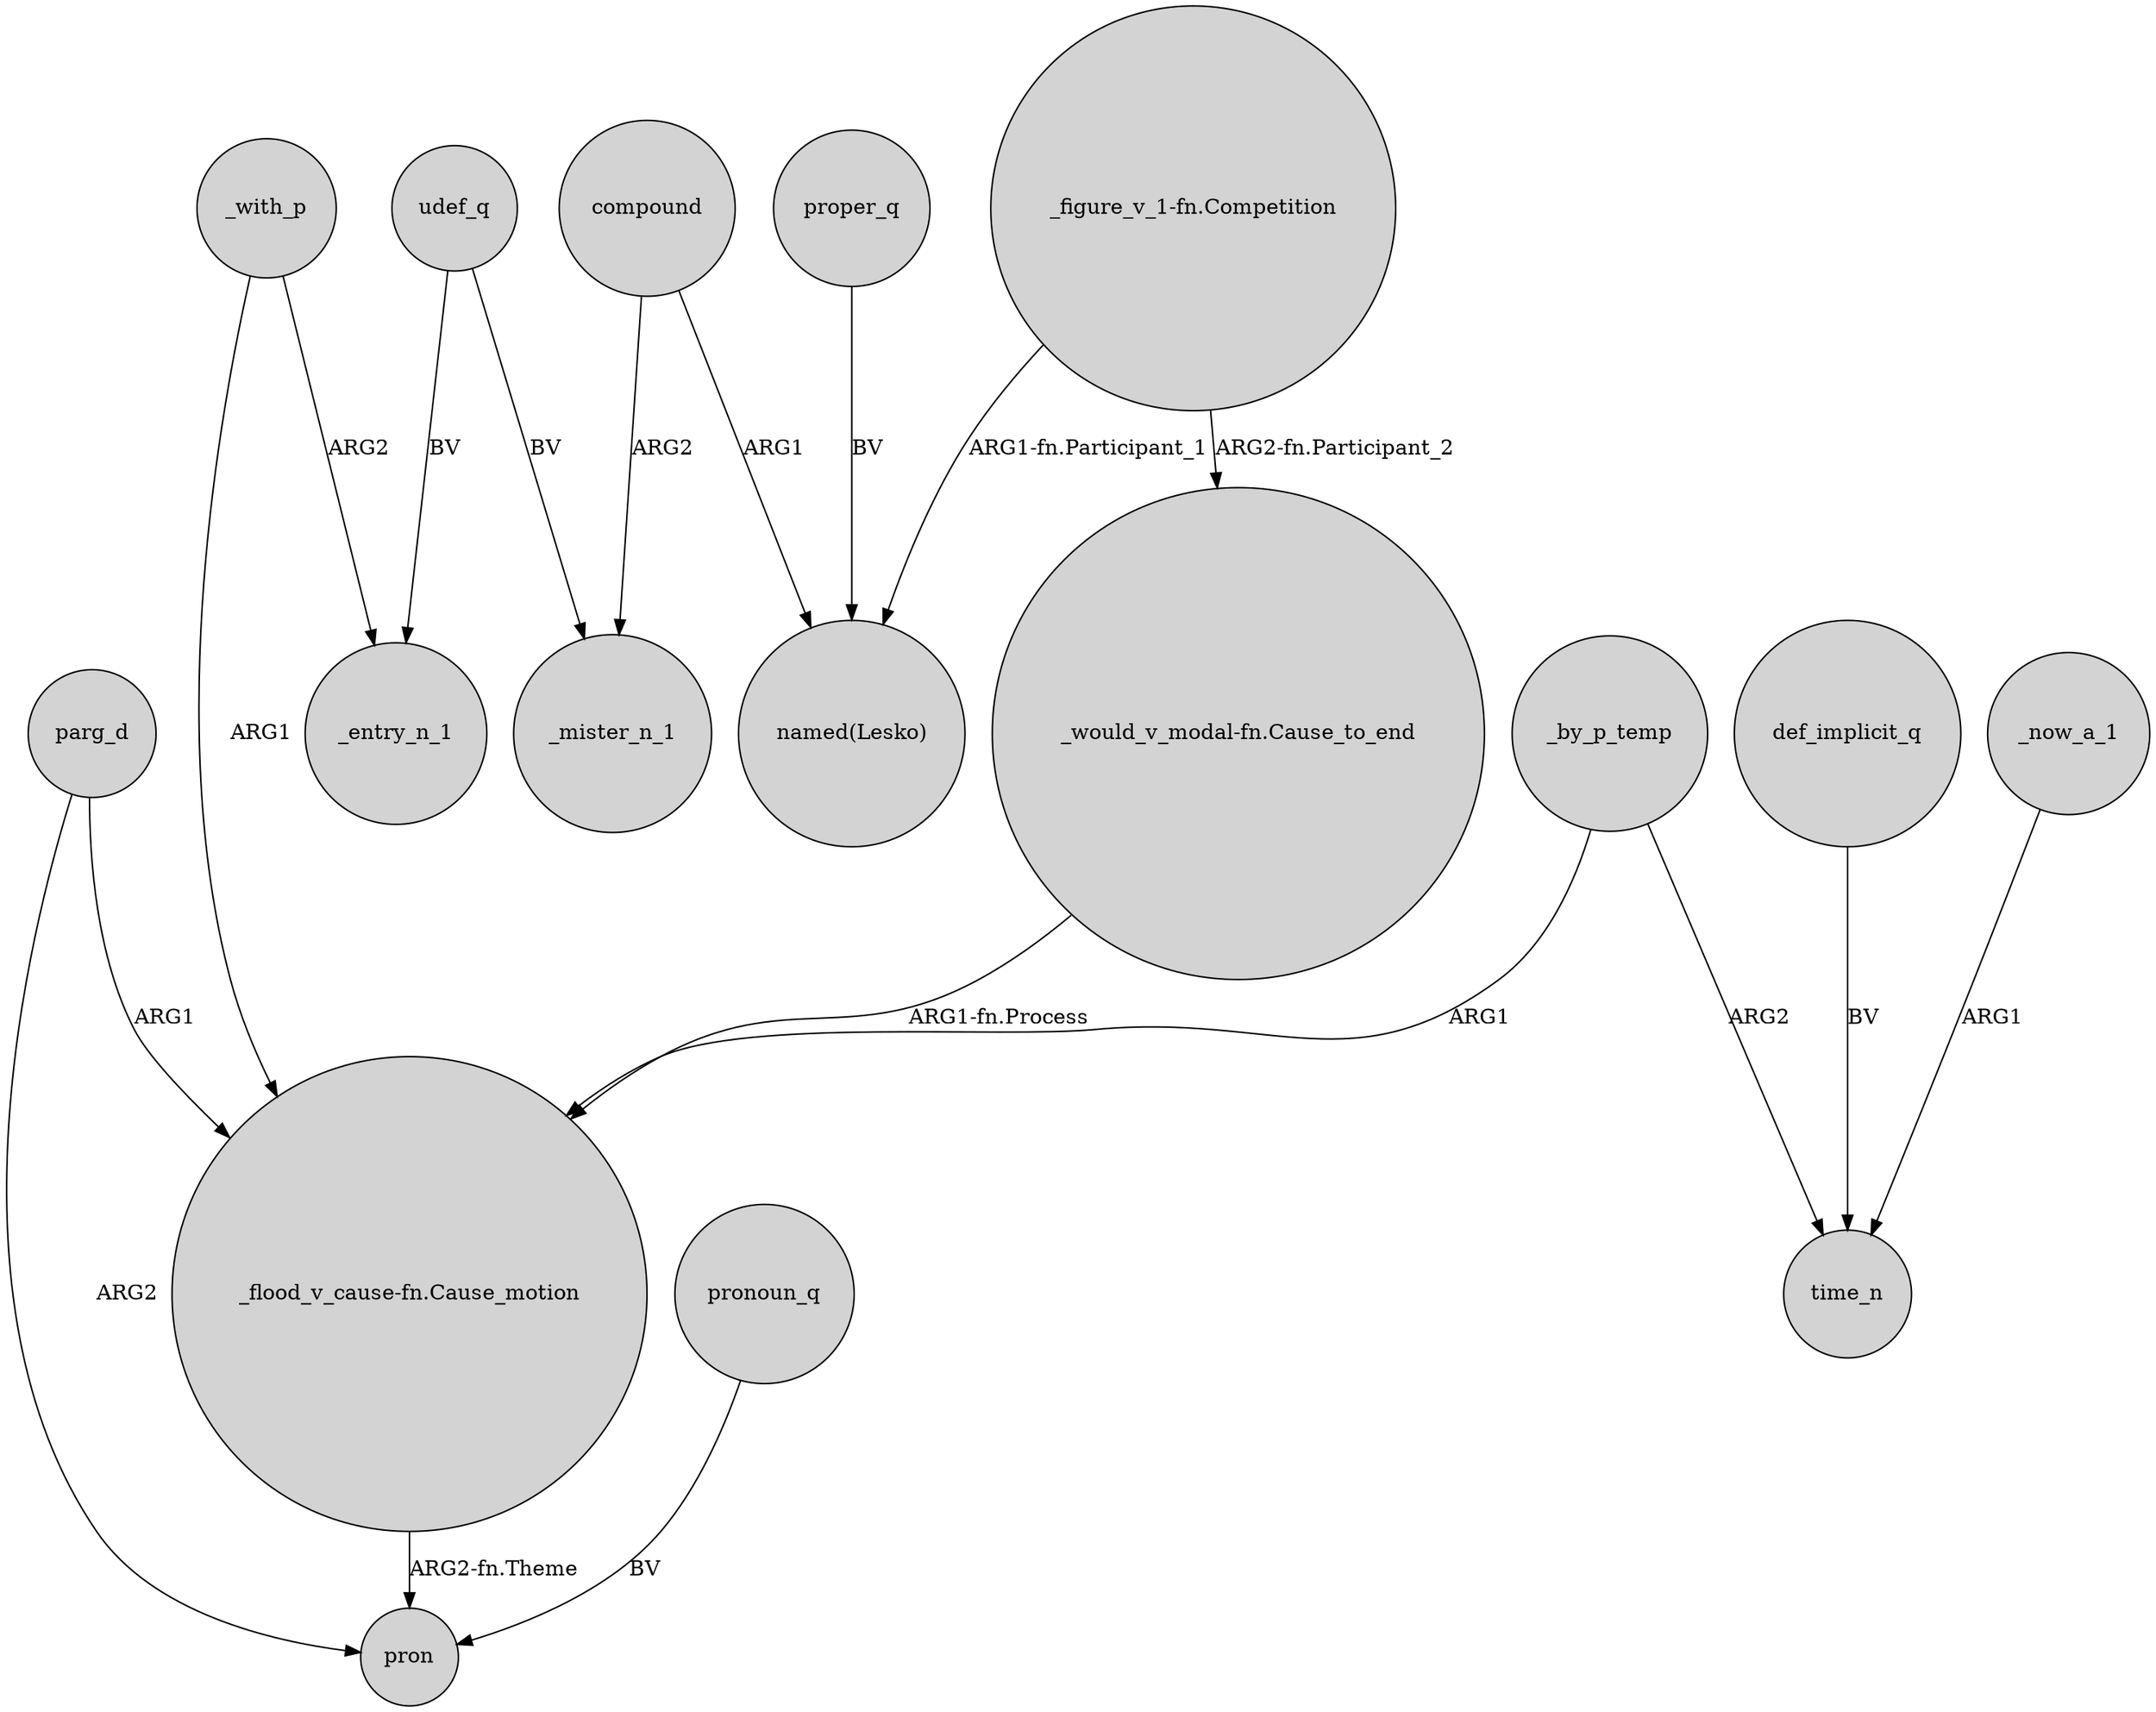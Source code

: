 digraph {
	node [shape=circle style=filled]
	"_flood_v_cause-fn.Cause_motion" -> pron [label="ARG2-fn.Theme"]
	compound -> _mister_n_1 [label=ARG2]
	_with_p -> "_flood_v_cause-fn.Cause_motion" [label=ARG1]
	parg_d -> "_flood_v_cause-fn.Cause_motion" [label=ARG1]
	_with_p -> _entry_n_1 [label=ARG2]
	udef_q -> _mister_n_1 [label=BV]
	_by_p_temp -> time_n [label=ARG2]
	def_implicit_q -> time_n [label=BV]
	udef_q -> _entry_n_1 [label=BV]
	_by_p_temp -> "_flood_v_cause-fn.Cause_motion" [label=ARG1]
	_now_a_1 -> time_n [label=ARG1]
	"_figure_v_1-fn.Competition" -> "_would_v_modal-fn.Cause_to_end" [label="ARG2-fn.Participant_2"]
	proper_q -> "named(Lesko)" [label=BV]
	"_figure_v_1-fn.Competition" -> "named(Lesko)" [label="ARG1-fn.Participant_1"]
	pronoun_q -> pron [label=BV]
	compound -> "named(Lesko)" [label=ARG1]
	parg_d -> pron [label=ARG2]
	"_would_v_modal-fn.Cause_to_end" -> "_flood_v_cause-fn.Cause_motion" [label="ARG1-fn.Process"]
}
